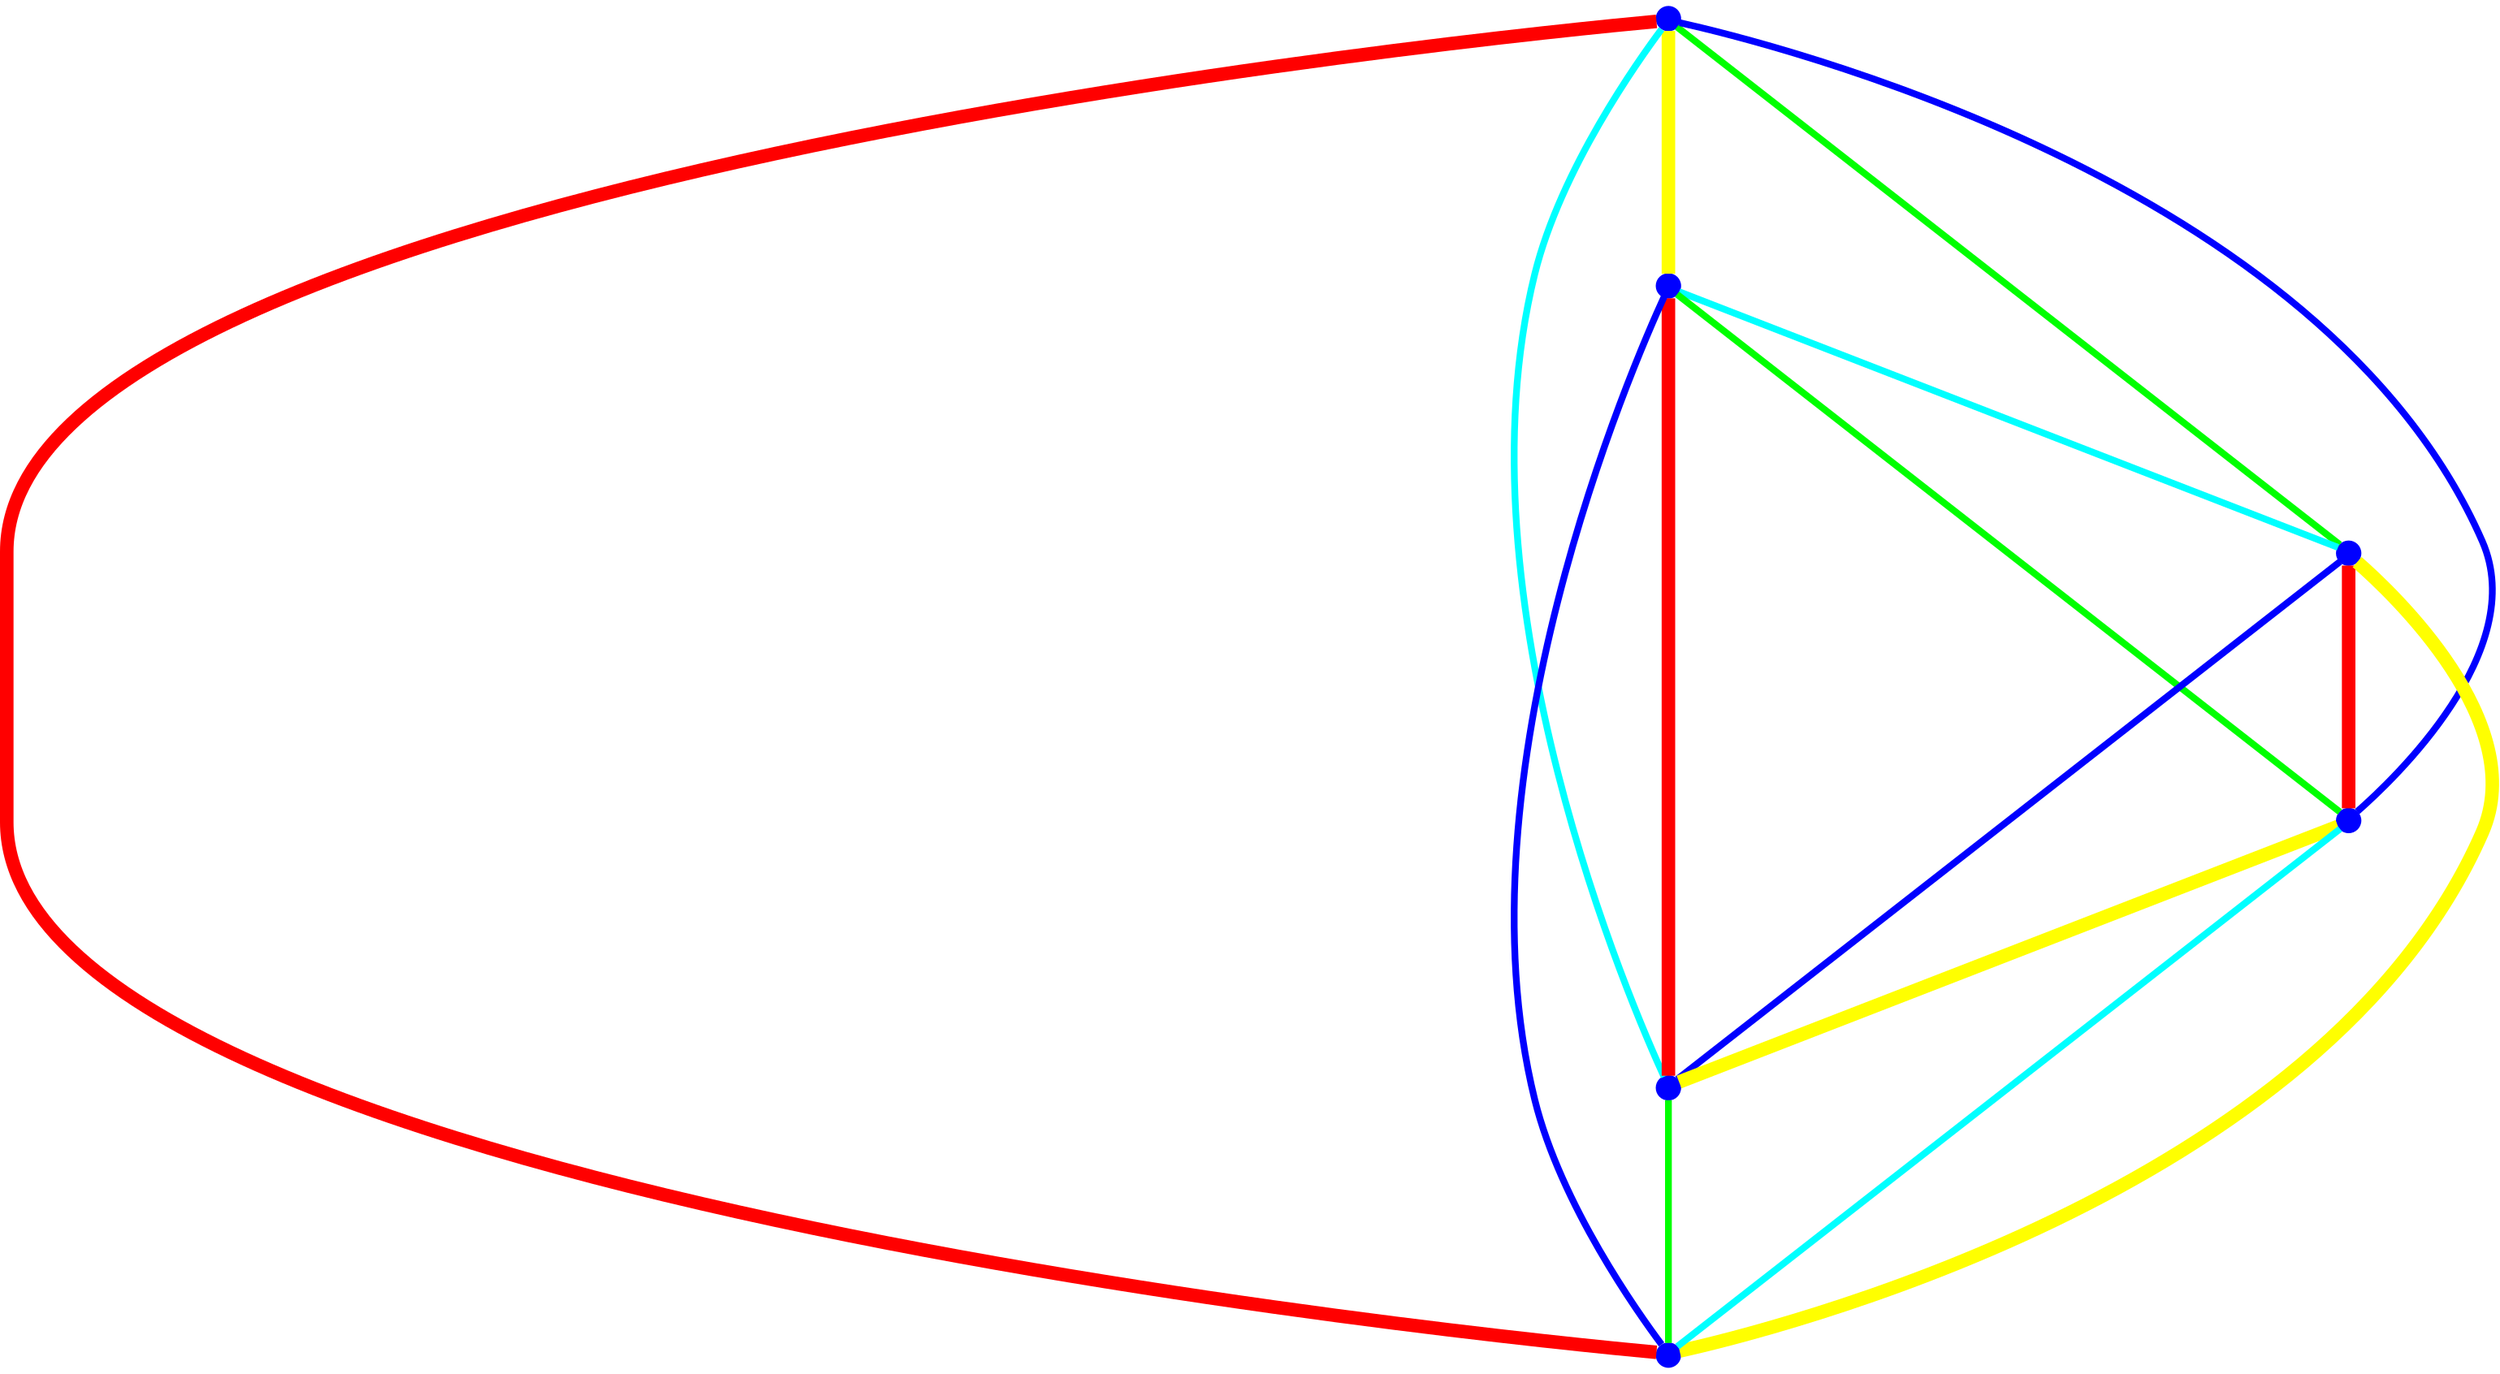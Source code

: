graph {
ranksep=2
nodesep=2
node [label="" shape=circle style=filled fixedsize=true color=blue fillcolor=blue width=0.2];
"1" -- "2" [style="solid",penwidth="8",color="yellow"];
"1" -- "3" [style="solid",penwidth="4",color="green"];
"1" -- "4" [style="solid",penwidth="4",color="blue"];
"1" -- "5" [style="solid",penwidth="4",color="cyan"];
"1" -- "6" [style="solid",penwidth="8",color="red"];
"2" -- "3" [style="solid",penwidth="4",color="cyan"];
"2" -- "4" [style="solid",penwidth="4",color="green"];
"2" -- "5" [style="solid",penwidth="8",color="red"];
"2" -- "6" [style="solid",penwidth="4",color="blue"];
"3" -- "4" [style="solid",penwidth="8",color="red"];
"3" -- "5" [style="solid",penwidth="4",color="blue"];
"3" -- "6" [style="solid",penwidth="8",color="yellow"];
"4" -- "5" [style="solid",penwidth="8",color="yellow"];
"4" -- "6" [style="solid",penwidth="4",color="cyan"];
"5" -- "6" [style="solid",penwidth="4",color="green"];
}
